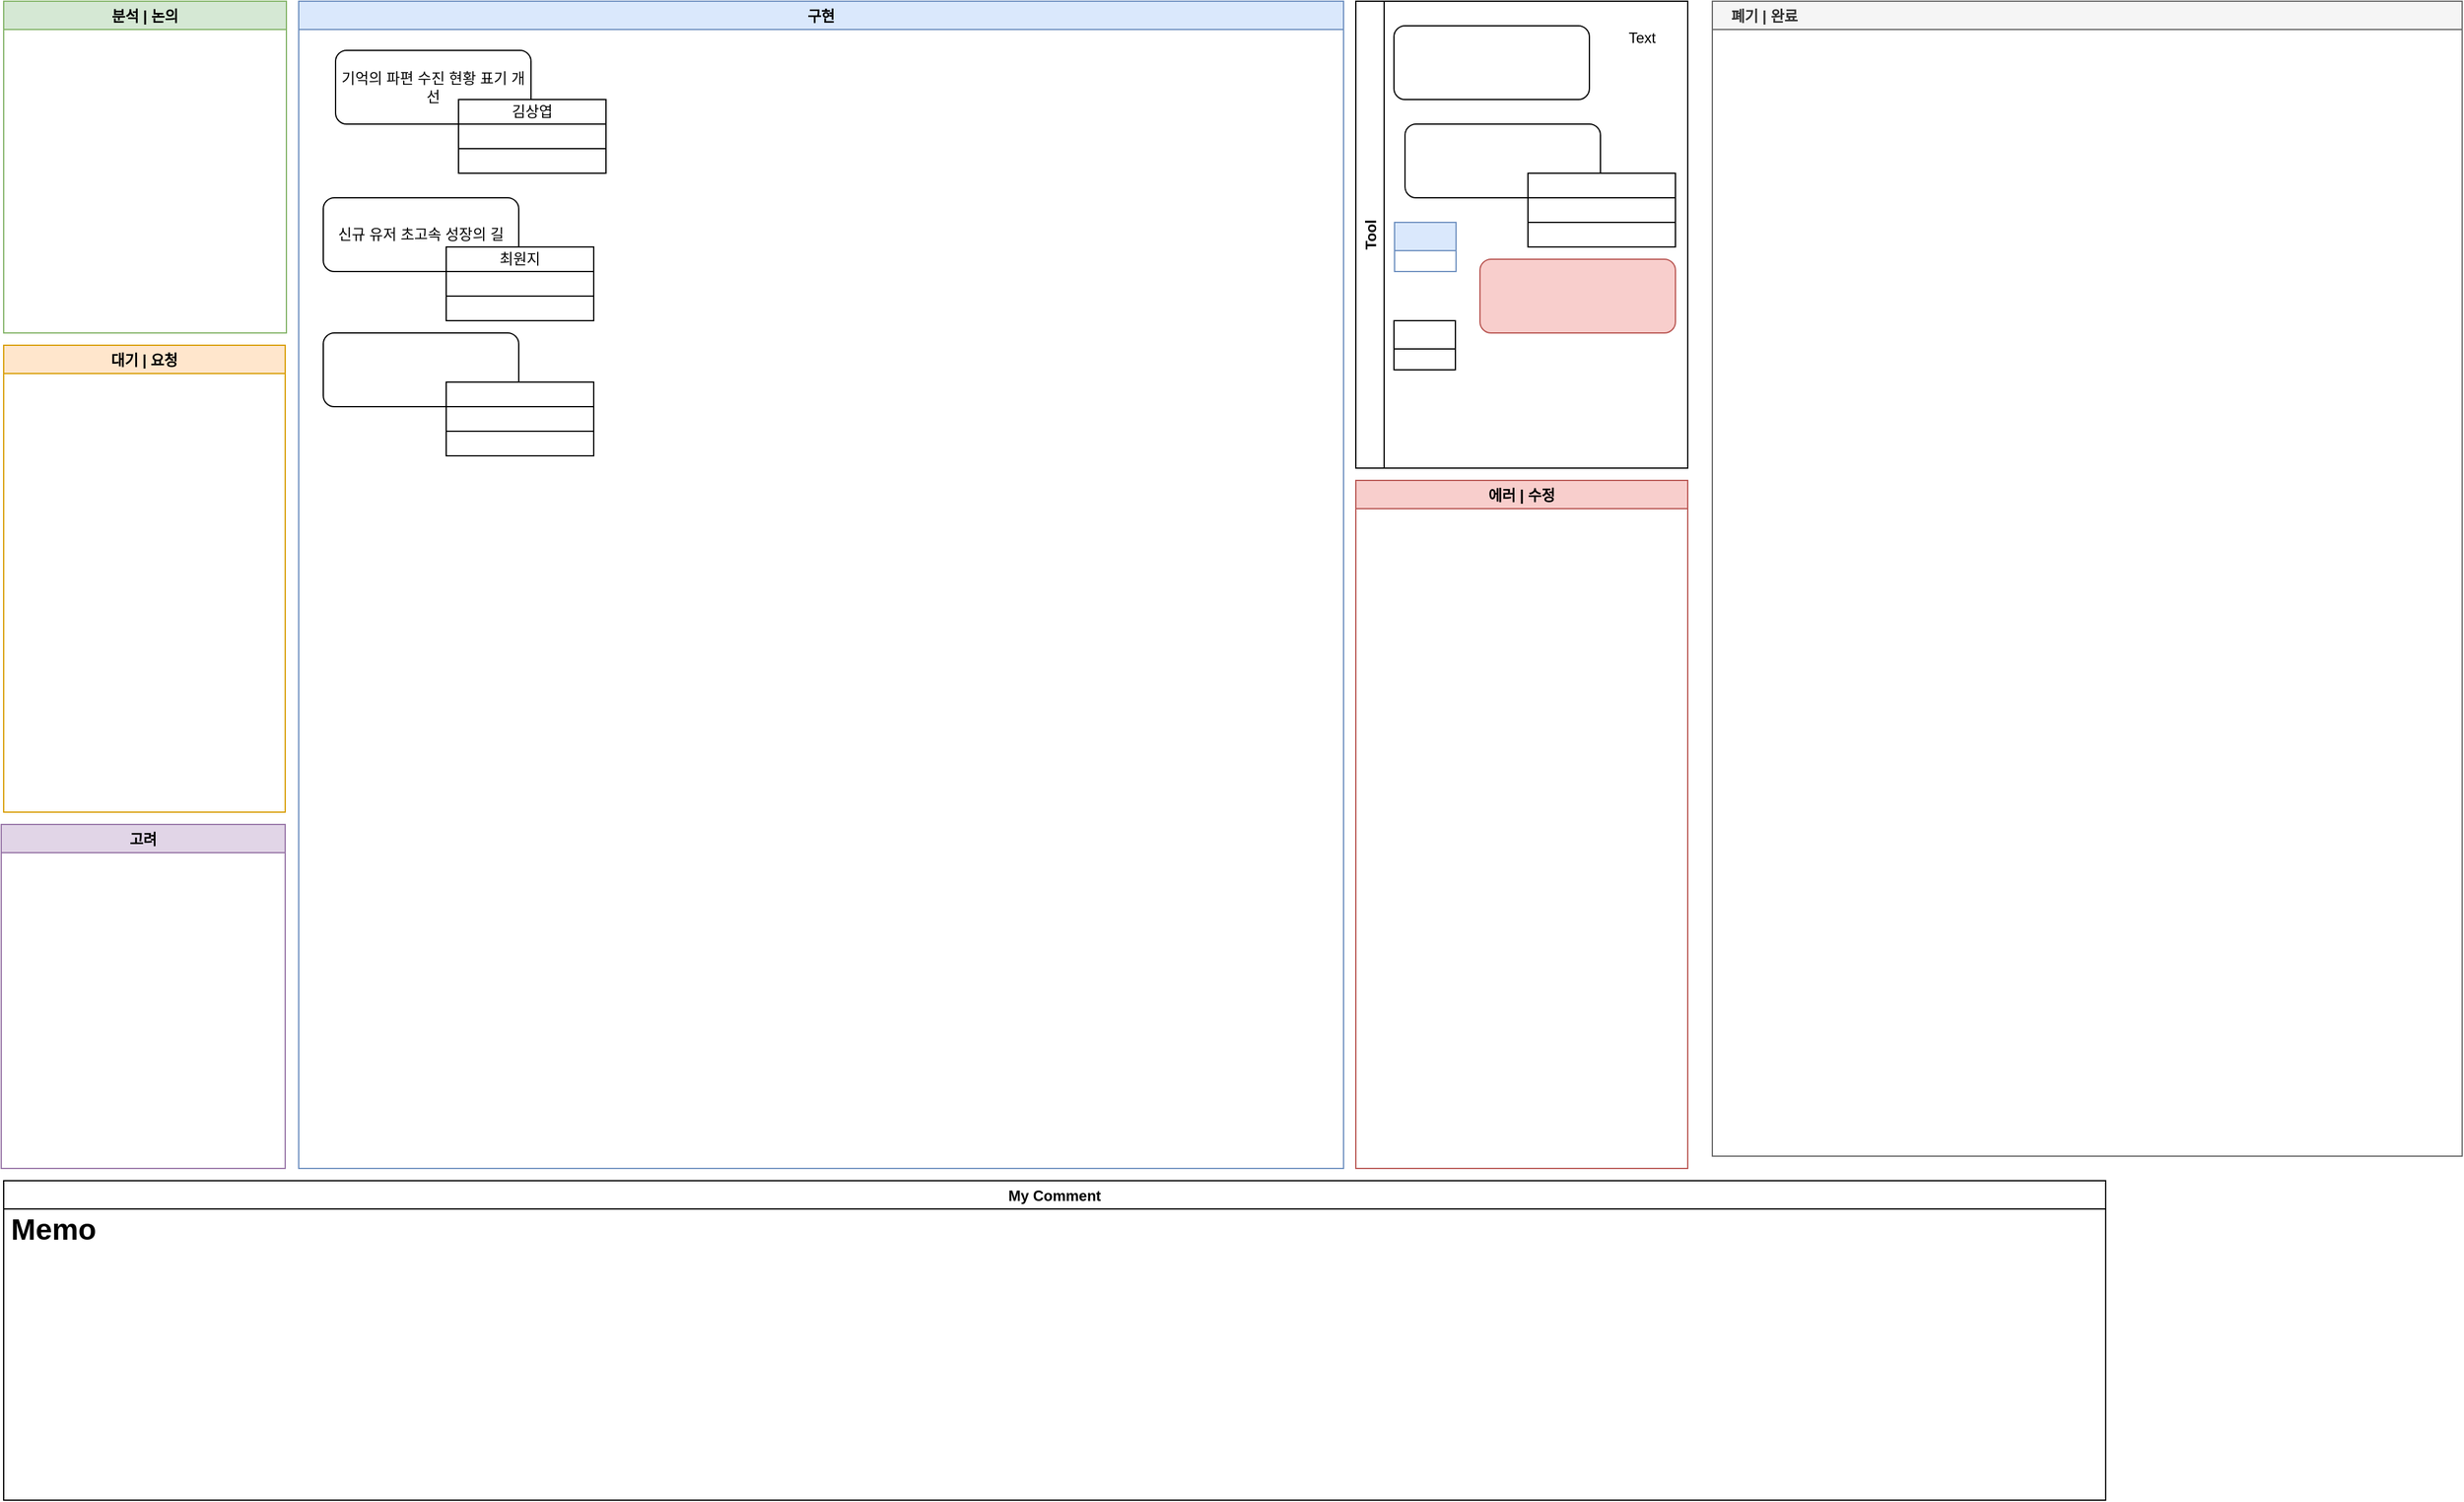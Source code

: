 <mxfile version="24.0.2" type="github">
  <diagram id="sQ8EXhfYu_Z4RW1TYD9f" name="Page-1">
    <mxGraphModel dx="1434" dy="746" grid="1" gridSize="10" guides="1" tooltips="1" connect="0" arrows="1" fold="1" page="1" pageScale="1" pageWidth="827" pageHeight="1169" math="0" shadow="0">
      <root>
        <mxCell id="0" />
        <mxCell id="1" parent="0" />
        <mxCell id="wOnGFkAYj0Utu0_wV-MN-16" value="구현" style="swimlane;fillColor=#dae8fc;strokeColor=#6c8ebf;" parent="1" vertex="1">
          <mxGeometry x="270" y="50" width="850" height="950" as="geometry" />
        </mxCell>
        <UserObject label="" link="https://trello.com/c/kNVWwDCS" linkTarget="_blank" id="Lh-9QCx4mtw0z8OulHlL-4">
          <mxCell style="group" vertex="1" connectable="0" parent="wOnGFkAYj0Utu0_wV-MN-16">
            <mxGeometry x="30" y="40" width="220" height="100" as="geometry" />
          </mxCell>
        </UserObject>
        <mxCell id="Lh-9QCx4mtw0z8OulHlL-5" value="" style="rounded=0;whiteSpace=wrap;html=1;" vertex="1" parent="Lh-9QCx4mtw0z8OulHlL-4">
          <mxGeometry x="100" y="80" width="120" height="20" as="geometry" />
        </mxCell>
        <UserObject label="기억의 파편 수진 현황 표기 개선" link="https://trello.com/c/kNVWwDCS" linkTarget="_blank" id="Lh-9QCx4mtw0z8OulHlL-6">
          <mxCell style="rounded=1;whiteSpace=wrap;html=1;" vertex="1" parent="Lh-9QCx4mtw0z8OulHlL-4">
            <mxGeometry width="159" height="60" as="geometry" />
          </mxCell>
        </UserObject>
        <mxCell id="Lh-9QCx4mtw0z8OulHlL-7" value="" style="rounded=0;whiteSpace=wrap;html=1;" vertex="1" parent="Lh-9QCx4mtw0z8OulHlL-4">
          <mxGeometry x="100" y="60" width="120" height="20" as="geometry" />
        </mxCell>
        <mxCell id="Lh-9QCx4mtw0z8OulHlL-8" value="김상엽" style="rounded=0;whiteSpace=wrap;html=1;" vertex="1" parent="Lh-9QCx4mtw0z8OulHlL-4">
          <mxGeometry x="100" y="40" width="120" height="20" as="geometry" />
        </mxCell>
        <UserObject label="" link="https://trello.com/c/Q22xp66G" linkTarget="_blank" id="Lh-9QCx4mtw0z8OulHlL-9">
          <mxCell style="group" vertex="1" connectable="0" parent="wOnGFkAYj0Utu0_wV-MN-16">
            <mxGeometry x="20" y="160" width="220" height="100" as="geometry" />
          </mxCell>
        </UserObject>
        <mxCell id="Lh-9QCx4mtw0z8OulHlL-10" value="" style="rounded=0;whiteSpace=wrap;html=1;" vertex="1" parent="Lh-9QCx4mtw0z8OulHlL-9">
          <mxGeometry x="100" y="80" width="120" height="20" as="geometry" />
        </mxCell>
        <mxCell id="Lh-9QCx4mtw0z8OulHlL-11" value="신규 유저 초고속 성장의 길" style="rounded=1;whiteSpace=wrap;html=1;" vertex="1" parent="Lh-9QCx4mtw0z8OulHlL-9">
          <mxGeometry width="159" height="60" as="geometry" />
        </mxCell>
        <mxCell id="Lh-9QCx4mtw0z8OulHlL-12" value="" style="rounded=0;whiteSpace=wrap;html=1;" vertex="1" parent="Lh-9QCx4mtw0z8OulHlL-9">
          <mxGeometry x="100" y="60" width="120" height="20" as="geometry" />
        </mxCell>
        <mxCell id="Lh-9QCx4mtw0z8OulHlL-13" value="최원지" style="rounded=0;whiteSpace=wrap;html=1;" vertex="1" parent="Lh-9QCx4mtw0z8OulHlL-9">
          <mxGeometry x="100" y="40" width="120" height="20" as="geometry" />
        </mxCell>
        <mxCell id="Lh-9QCx4mtw0z8OulHlL-14" value="" style="group" vertex="1" connectable="0" parent="wOnGFkAYj0Utu0_wV-MN-16">
          <mxGeometry x="20" y="270" width="220" height="100" as="geometry" />
        </mxCell>
        <mxCell id="Lh-9QCx4mtw0z8OulHlL-15" value="" style="rounded=0;whiteSpace=wrap;html=1;" vertex="1" parent="Lh-9QCx4mtw0z8OulHlL-14">
          <mxGeometry x="100" y="80" width="120" height="20" as="geometry" />
        </mxCell>
        <mxCell id="Lh-9QCx4mtw0z8OulHlL-16" value="" style="rounded=1;whiteSpace=wrap;html=1;" vertex="1" parent="Lh-9QCx4mtw0z8OulHlL-14">
          <mxGeometry width="159" height="60" as="geometry" />
        </mxCell>
        <mxCell id="Lh-9QCx4mtw0z8OulHlL-17" value="" style="rounded=0;whiteSpace=wrap;html=1;" vertex="1" parent="Lh-9QCx4mtw0z8OulHlL-14">
          <mxGeometry x="100" y="60" width="120" height="20" as="geometry" />
        </mxCell>
        <mxCell id="Lh-9QCx4mtw0z8OulHlL-18" value="" style="rounded=0;whiteSpace=wrap;html=1;" vertex="1" parent="Lh-9QCx4mtw0z8OulHlL-14">
          <mxGeometry x="100" y="40" width="120" height="20" as="geometry" />
        </mxCell>
        <mxCell id="wOnGFkAYj0Utu0_wV-MN-17" value="분석 | 논의" style="swimlane;strokeColor=#82b366;fillColor=#D5E8D4;" parent="1" vertex="1">
          <mxGeometry x="30" y="50" width="230" height="270" as="geometry" />
        </mxCell>
        <mxCell id="MTrl5ynQiznJmTlUDSWs-4" value="대기 | 요청" style="swimlane;strokeColor=#d79b00;fillColor=#ffe6cc;" parent="1" vertex="1">
          <mxGeometry x="30" y="330" width="229" height="380" as="geometry" />
        </mxCell>
        <mxCell id="hDPYIisuoytdxOGGVnbc-3" value="    폐기 | 완료" style="swimlane;strokeColor=#666666;fillColor=#f5f5f5;fontColor=#333333;align=left;" parent="1" vertex="1">
          <mxGeometry x="1420" y="50" width="610" height="940" as="geometry">
            <mxRectangle x="1130" y="50" width="90" height="23" as="alternateBounds" />
          </mxGeometry>
        </mxCell>
        <mxCell id="6kkVd8V_ymKgZ0_L0vxy-3" value="My Comment" style="swimlane;" parent="1" vertex="1">
          <mxGeometry x="30" y="1010" width="1710" height="260" as="geometry">
            <mxRectangle x="49" y="720" width="100" height="23" as="alternateBounds" />
          </mxGeometry>
        </mxCell>
        <mxCell id="KfCYHrgsOKh0RXw9eGPa-2" value="&lt;h1&gt;Memo&lt;/h1&gt;&lt;div&gt;&lt;br&gt;&lt;/div&gt;" style="text;html=1;strokeColor=none;fillColor=none;spacing=5;spacingTop=-20;whiteSpace=wrap;overflow=hidden;rounded=0;align=left;" parent="6kkVd8V_ymKgZ0_L0vxy-3" vertex="1">
          <mxGeometry x="1" y="20" width="1070" height="240" as="geometry" />
        </mxCell>
        <mxCell id="wOnGFkAYj0Utu0_wV-MN-18" value="고려" style="swimlane;fillColor=#e1d5e7;strokeColor=#9673a6;" parent="1" vertex="1">
          <mxGeometry x="28" y="720" width="231" height="280" as="geometry" />
        </mxCell>
        <mxCell id="oumLD8d3DvaTa1NXrWpt-27" value="Tool" style="swimlane;horizontal=0;" parent="1" vertex="1">
          <mxGeometry x="1130" y="50" width="270" height="380" as="geometry" />
        </mxCell>
        <mxCell id="oumLD8d3DvaTa1NXrWpt-32" value="" style="swimlane;fillColor=#dae8fc;strokeColor=#6c8ebf;" parent="oumLD8d3DvaTa1NXrWpt-27" vertex="1" collapsed="1">
          <mxGeometry x="31.5" y="180" width="50" height="40" as="geometry">
            <mxRectangle x="31.5" y="180" width="219.5" height="60" as="alternateBounds" />
          </mxGeometry>
        </mxCell>
        <mxCell id="oumLD8d3DvaTa1NXrWpt-34" value="" style="swimlane;" parent="oumLD8d3DvaTa1NXrWpt-27" vertex="1" collapsed="1">
          <mxGeometry x="31" y="260" width="50" height="40" as="geometry">
            <mxRectangle x="31" y="260" width="219" height="50" as="alternateBounds" />
          </mxGeometry>
        </mxCell>
        <mxCell id="Fb32EvJjGHJRLybvlaYY-3" value="Text" style="text;html=1;align=left;verticalAlign=middle;resizable=0;points=[];autosize=1;strokeColor=none;" parent="oumLD8d3DvaTa1NXrWpt-27" vertex="1">
          <mxGeometry x="220" y="20" width="40" height="20" as="geometry" />
        </mxCell>
        <mxCell id="tH88tRurDEZZYX3UZ1Wb-1" value="" style="rounded=1;whiteSpace=wrap;html=1;" parent="oumLD8d3DvaTa1NXrWpt-27" vertex="1">
          <mxGeometry x="31" y="20" width="159" height="60" as="geometry" />
        </mxCell>
        <mxCell id="8vmb4RLjWRvc2X2qJKQM-1" value="" style="rounded=1;whiteSpace=wrap;html=1;fillColor=#f8cecc;strokeColor=#b85450;" parent="oumLD8d3DvaTa1NXrWpt-27" vertex="1">
          <mxGeometry x="101" y="210" width="159" height="60" as="geometry" />
        </mxCell>
        <mxCell id="Lh-9QCx4mtw0z8OulHlL-3" value="" style="group" vertex="1" connectable="0" parent="oumLD8d3DvaTa1NXrWpt-27">
          <mxGeometry x="40" y="100" width="220" height="100" as="geometry" />
        </mxCell>
        <mxCell id="Lh-9QCx4mtw0z8OulHlL-2" value="" style="rounded=0;whiteSpace=wrap;html=1;" vertex="1" parent="Lh-9QCx4mtw0z8OulHlL-3">
          <mxGeometry x="100" y="80" width="120" height="20" as="geometry" />
        </mxCell>
        <mxCell id="oumLD8d3DvaTa1NXrWpt-28" value="" style="rounded=1;whiteSpace=wrap;html=1;" parent="Lh-9QCx4mtw0z8OulHlL-3" vertex="1">
          <mxGeometry width="159" height="60" as="geometry" />
        </mxCell>
        <mxCell id="oumLD8d3DvaTa1NXrWpt-29" value="" style="rounded=0;whiteSpace=wrap;html=1;" parent="Lh-9QCx4mtw0z8OulHlL-3" vertex="1">
          <mxGeometry x="100" y="60" width="120" height="20" as="geometry" />
        </mxCell>
        <mxCell id="oumLD8d3DvaTa1NXrWpt-30" value="" style="rounded=0;whiteSpace=wrap;html=1;" parent="Lh-9QCx4mtw0z8OulHlL-3" vertex="1">
          <mxGeometry x="100" y="40" width="120" height="20" as="geometry" />
        </mxCell>
        <mxCell id="9A0mLHsorhuxDrabdEOj-9" value="에러 | 수정" style="swimlane;fillColor=#f8cecc;strokeColor=#b85450;startSize=23;" parent="1" vertex="1">
          <mxGeometry x="1130" y="440" width="270" height="560" as="geometry">
            <mxRectangle x="620" y="440" width="90" height="23" as="alternateBounds" />
          </mxGeometry>
        </mxCell>
      </root>
    </mxGraphModel>
  </diagram>
</mxfile>
